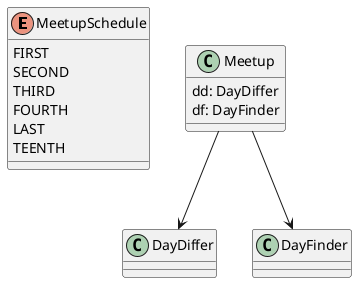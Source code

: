 @startuml


enum MeetupSchedule {
 FIRST
 SECOND
 THIRD
 FOURTH
 LAST
 TEENTH
}

class Meetup {
dd: DayDiffer
df: DayFinder
}
class DayDiffer
class DayFinder
Meetup --> DayDiffer
Meetup --> DayFinder


@enduml